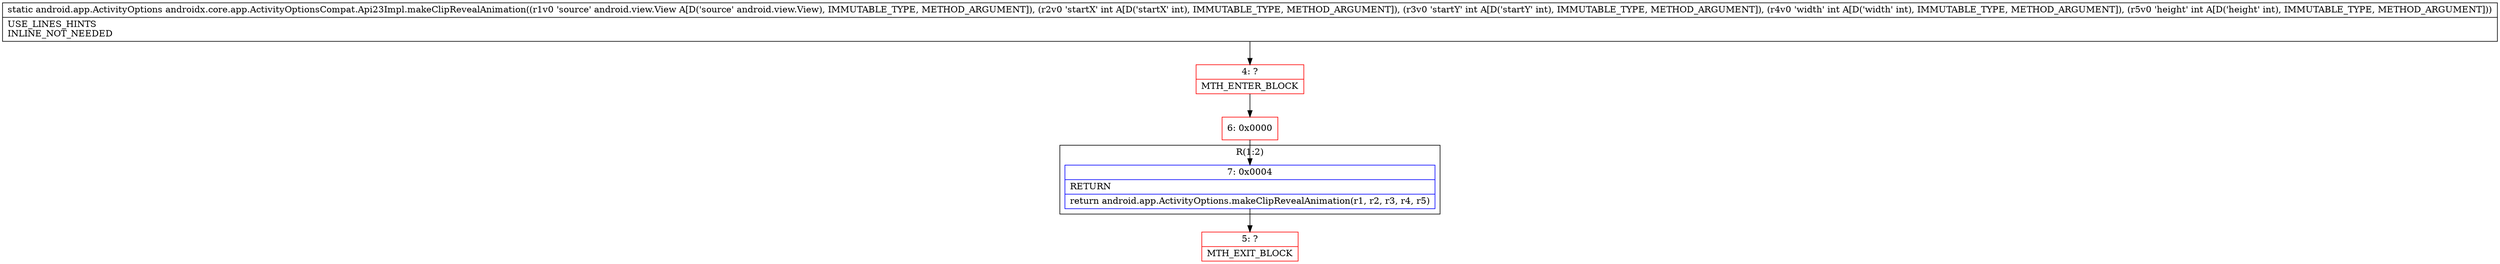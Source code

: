 digraph "CFG forandroidx.core.app.ActivityOptionsCompat.Api23Impl.makeClipRevealAnimation(Landroid\/view\/View;IIII)Landroid\/app\/ActivityOptions;" {
subgraph cluster_Region_1398031572 {
label = "R(1:2)";
node [shape=record,color=blue];
Node_7 [shape=record,label="{7\:\ 0x0004|RETURN\l|return android.app.ActivityOptions.makeClipRevealAnimation(r1, r2, r3, r4, r5)\l}"];
}
Node_4 [shape=record,color=red,label="{4\:\ ?|MTH_ENTER_BLOCK\l}"];
Node_6 [shape=record,color=red,label="{6\:\ 0x0000}"];
Node_5 [shape=record,color=red,label="{5\:\ ?|MTH_EXIT_BLOCK\l}"];
MethodNode[shape=record,label="{static android.app.ActivityOptions androidx.core.app.ActivityOptionsCompat.Api23Impl.makeClipRevealAnimation((r1v0 'source' android.view.View A[D('source' android.view.View), IMMUTABLE_TYPE, METHOD_ARGUMENT]), (r2v0 'startX' int A[D('startX' int), IMMUTABLE_TYPE, METHOD_ARGUMENT]), (r3v0 'startY' int A[D('startY' int), IMMUTABLE_TYPE, METHOD_ARGUMENT]), (r4v0 'width' int A[D('width' int), IMMUTABLE_TYPE, METHOD_ARGUMENT]), (r5v0 'height' int A[D('height' int), IMMUTABLE_TYPE, METHOD_ARGUMENT]))  | USE_LINES_HINTS\lINLINE_NOT_NEEDED\l}"];
MethodNode -> Node_4;Node_7 -> Node_5;
Node_4 -> Node_6;
Node_6 -> Node_7;
}

